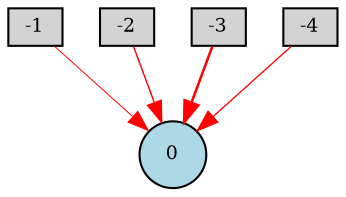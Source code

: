 digraph {
	node [fontsize=9 height=0.2 shape=circle width=0.2]
	-1 [fillcolor=lightgray shape=box style=filled]
	-2 [fillcolor=lightgray shape=box style=filled]
	-3 [fillcolor=lightgray shape=box style=filled]
	-4 [fillcolor=lightgray shape=box style=filled]
	0 [fillcolor=lightblue style=filled]
	-2 -> 0 [color=red penwidth=0.6772983325760183 style=solid]
	-1 -> 0 [color=red penwidth=0.46535577198384326 style=solid]
	-3 -> 0 [color=red penwidth=1.2230234659482815 style=solid]
	-4 -> 0 [color=red penwidth=0.6420208157821847 style=solid]
}
